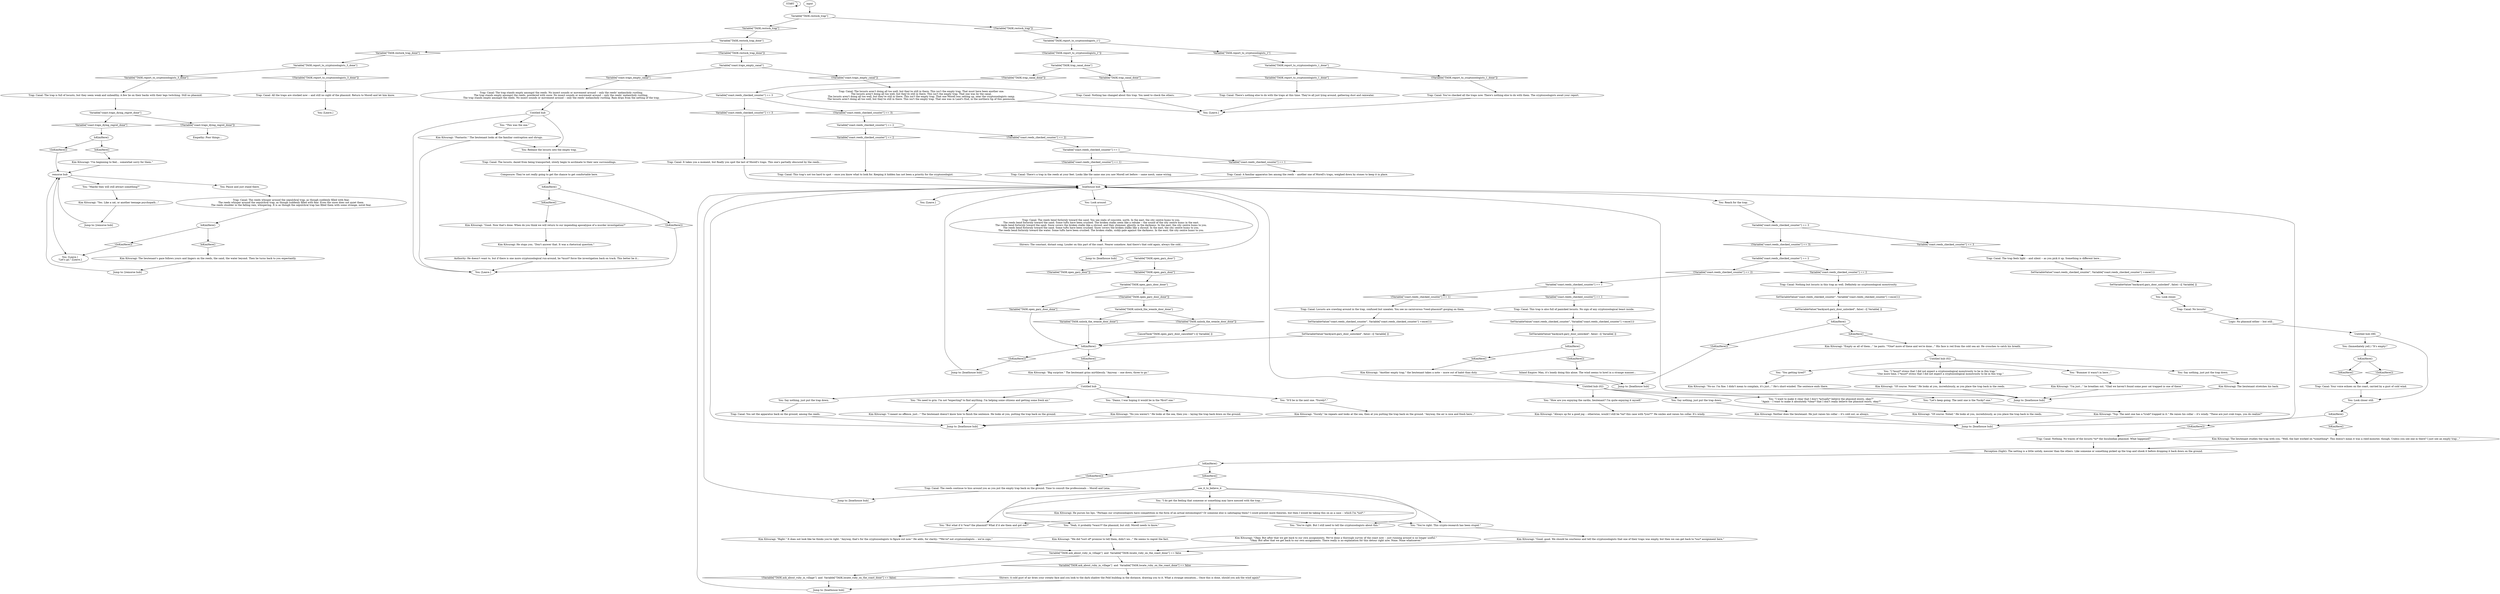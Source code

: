 # COAST ORB / reeds near sunken car
# These reeds are near your sunken car. The interactable reeds you can search when Morell tells you to check the phasmid traps. There are traps in these reeds.
# ==================================================
digraph G {
	  0 [label="START"];
	  1 [label="input"];
	  2 [label="Kim Kitsuragi: The lieutenant's gaze follows yours and lingers on the reeds, the sand, the water beyond. Then he turns back to you expectantly."];
	  3 [label="Jump to: [remorse hub]"];
	  4 [label="You: \"Maybe they will still attract something?\""];
	  5 [label="You: Release the locusts into the empty trap."];
	  6 [label="You: \"This was the one.\""];
	  7 [label="Jump to: [boathouse hub]"];
	  8 [label="Kim Kitsuragi: The lieutenant studies the trap with you. \"Well, the bait worked on *something*. This doesn't mean it was a reed-monster, though. Unless you see one in there? I just see an empty trap...\""];
	  9 [label="You: Look closer still."];
	  10 [label="You: \"It'll be in the next one. *Surely*.\""];
	  11 [label="You: \"You're right. This crypto-research has been stupid.\""];
	  12 [label="Kim Kitsuragi: \"Yup. The next one has a *crab* trapped in it.\" He raises his collar -- it's windy. \"These are just crab traps, you do realize?\""];
	  13 [label="You: Pause and just stand there."];
	  14 [label="Trap: Canal: Nothing but locusts in this trap as well. Definitely no cryptozoological monstrosity."];
	  15 [label="Kim Kitsuragi: He stops you. \"Don't answer that. It was a rhetorical question.\""];
	  16 [label="Trap: Canal: This trap's not too hard to spot -- once you know what to look for. Keeping it hidden has not been a priority for the cryptozoologist."];
	  17 [label="Trap: Canal: There's a trap in the reeds at your feet. Looks like the same one you saw Morell set before -- same mesh, same wiring."];
	  18 [label="Kim Kitsuragi: \"I'm just...\" he breathes out. \"Glad we haven't found some poor cat trapped in one of these.\""];
	  19 [label="Trap: Canal: Nothing has changed about this trap. You need to check the others."];
	  20 [label="You: Look closer."];
	  21 [label="Untitled hub (08)"];
	  22 [label="Perception (Sight): The netting is a little untidy, messier than the others. Like someone or something picked up the trap and shook it before dropping it back down on the ground."];
	  23 [label="You: \"But what if it *was* the phasmid? What if it ate them and got out?\""];
	  24 [label="Kim Kitsuragi: \"Of course. Noted.\" He looks at you, incredulously, as you place the trap back in the reeds."];
	  25 [label="You: \"How are you enjoying the cardio, lieutenant? I'm quite enjoying it myself.\""];
	  26 [label="Jump to: [boathouse hub]"];
	  27 [label="IsKimHere()"];
	  28 [label="IsKimHere()", shape=diamond];
	  29 [label="!(IsKimHere())", shape=diamond];
	  30 [label="Trap: Canal: The reeds whisper around the sepulchral trap, as though suddenly filled with fear.\nThe reeds whisper around the sepulchral trap, as though suddenly filled with fear. Even the snow does not quiet them.\nThe reeds shudder in the falling rain, whispering. It is as though the sepulchral trap has filled them with some strange, novel fear."];
	  31 [label="Kim Kitsuragi: The lieutenant stretches his back."];
	  32 [label="Kim Kitsuragi: \"No you weren't.\" He looks at the sea, then you -- laying the trap back down on the ground."];
	  33 [label="Trap: Canal: The locusts aren't doing all too well, but they're still in there. This isn't the empty trap. That must have been another one.\nThe locusts aren't doing all too well, but they're still in there. This isn't the empty trap. That one was by the canal.\nThe locusts aren't doing all too well, but they're still in there. This isn't the empty trap. That one Morell was setting up, near the cryptozoologists camp.\nThe locusts aren't doing all too well, but they're still in there. This isn't the empty trap. That one was in Land's End, in the northern tip of this peninsula."];
	  34 [label="Trap: Canal: The locusts, dazed from being transported, slowly begin to acclimate to their new surroundings."];
	  35 [label="Trap: Canal: All the traps are stocked now -- and still no sight of the phasmid. Return to Morell and let him know."];
	  36 [label="Kim Kitsuragi: \"No-no. I'm fine. I didn't mean to complain, it's just...\" He's short-winded. The sentence ends there."];
	  37 [label="Shivers: A cold gust of air dries your sweaty face and you look to the dark shadow the Feld building in the distance, drawing you to it. What a strange sensation... Once this is done, should you ask the wind again?"];
	  38 [label="You: [Leave.]"];
	  39 [label="You: \"Bummer it wasn't in here...\""];
	  40 [label="Trap: Canal: Your voice echoes on the coast, carried by a gust of cold wind."];
	  41 [label="You: \"No need to grin. I'm not *expecting* to find anything. I'm helping some citizens and getting some fresh air.\""];
	  42 [label="SetVariableValue(\"coast.reeds_checked_counter\", Variable[\"coast.reeds_checked_counter\"] +once(1)) "];
	  43 [label="Logic: No phasmid either -- but still..."];
	  44 [label="You: \"I do get the feeling that someone or something may have messed with the trap...\""];
	  45 [label="Kim Kitsuragi: \"Big surprise.\" The lieutenant grins mirthlessly. \"Anyway -- one down, three to go.\""];
	  46 [label="Variable[\"TASK.report_to_cryptozoologists_1_done\"]"];
	  47 [label="Variable[\"TASK.report_to_cryptozoologists_1_done\"]", shape=diamond];
	  48 [label="!(Variable[\"TASK.report_to_cryptozoologists_1_done\"])", shape=diamond];
	  49 [label="Trap: Canal: There's nothing else to do with the traps at this time. They're all just lying around, gathering dust and rainwater."];
	  50 [label="Variable[\"coast.reeds_checked_counter\"] == 3"];
	  51 [label="Variable[\"coast.reeds_checked_counter\"] == 3", shape=diamond];
	  52 [label="!(Variable[\"coast.reeds_checked_counter\"] == 3)", shape=diamond];
	  53 [label="You: \"I want to make it clear that I don't *actually* believe the phasmid exists, okay?\"\n\"Again -- I want to make it absolutely *clear* that I don't really believe the phasmid exists, okay?\""];
	  54 [label="SetVariableValue(\"backyard.gary_door_unlocked\", false) --[[ Variable[ ]]"];
	  55 [label="IsKimHere()"];
	  56 [label="IsKimHere()", shape=diamond];
	  57 [label="!(IsKimHere())", shape=diamond];
	  58 [label="remorse hub"];
	  59 [label="You: [Leave.]"];
	  60 [label="IsKimHere()"];
	  61 [label="IsKimHere()", shape=diamond];
	  62 [label="!(IsKimHere())", shape=diamond];
	  63 [label="You: Look around."];
	  64 [label="SetVariableValue(\"coast.reeds_checked_counter\", Variable[\"coast.reeds_checked_counter\"] +once(1)) "];
	  65 [label="Variable[\"coast.reeds_checked_counter\"] == 3"];
	  66 [label="Variable[\"coast.reeds_checked_counter\"] == 3", shape=diamond];
	  67 [label="!(Variable[\"coast.reeds_checked_counter\"] == 3)", shape=diamond];
	  68 [label="Trap: Canal: It takes you a moment, but finally you spot the last of Morell's traps. This one's partially obscured by the reeds..."];
	  69 [label="Trap: Canal: No locusts!"];
	  70 [label="IsKimHere()"];
	  71 [label="IsKimHere()", shape=diamond];
	  72 [label="!(IsKimHere())", shape=diamond];
	  73 [label="Kim Kitsuragi: \"Good, good. We should be courteous and tell the cryptozoologists that one of their traps was empty, but then we can get back to *our* assignment here.\""];
	  74 [label="Jump to: [boathouse hub]"];
	  75 [label="Kim Kitsuragi: \"Of course. Noted.\" He looks at you, incredulously, as you place the trap back in the reeds."];
	  76 [label="Variable[\"TASK.open_gary_door_done\"]"];
	  77 [label="Variable[\"TASK.open_gary_door_done\"]", shape=diamond];
	  78 [label="!(Variable[\"TASK.open_gary_door_done\"])", shape=diamond];
	  79 [label="SetVariableValue(\"coast.reeds_checked_counter\", Variable[\"coast.reeds_checked_counter\"] +once(1)) "];
	  80 [label="SetVariableValue(\"backyard.gary_door_unlocked\", false) --[[ Variable[ ]]"];
	  81 [label="Variable[\"coast.reeds_checked_counter\"] == 1"];
	  82 [label="Variable[\"coast.reeds_checked_counter\"] == 1", shape=diamond];
	  83 [label="!(Variable[\"coast.reeds_checked_counter\"] == 1)", shape=diamond];
	  84 [label="Kim Kitsuragi: \"Surely,\" he repeats and looks at the sea, then at you putting the trap back on the ground. \"Anyway, the air is nice and fresh here...\""];
	  85 [label="Kim Kitsuragi: \"I'm beginning to feel... somewhat sorry for them.\""];
	  86 [label="Variable[\"coast.reeds_checked_counter\"] == 2"];
	  87 [label="Variable[\"coast.reeds_checked_counter\"] == 2", shape=diamond];
	  88 [label="!(Variable[\"coast.reeds_checked_counter\"] == 2)", shape=diamond];
	  89 [label="You: Reach for the trap."];
	  90 [label="Trap: Canal: You set the apparatus back on the ground, among the reeds."];
	  91 [label="Variable[\"TASK.restock_trap\"]"];
	  92 [label="Variable[\"TASK.restock_trap\"]", shape=diamond];
	  93 [label="!(Variable[\"TASK.restock_trap\"])", shape=diamond];
	  94 [label="IsKimHere()"];
	  95 [label="IsKimHere()", shape=diamond];
	  96 [label="!(IsKimHere())", shape=diamond];
	  97 [label="Kim Kitsuragi: \"Yes. Like a cat, or another teenage psychopath...\""];
	  98 [label="Kim Kitsuragi: \"Another empty trap,\" the lieutenant takes a note -- more out of habit than duty."];
	  99 [label="Trap: Canal: Nothing. No traces of the locusts *or* the Insulindian phasmid. What happened?"];
	  100 [label="Variable[\"coast.reeds_checked_counter\"] == 2"];
	  101 [label="Variable[\"coast.reeds_checked_counter\"] == 2", shape=diamond];
	  102 [label="!(Variable[\"coast.reeds_checked_counter\"] == 2)", shape=diamond];
	  103 [label="Jump to: [boathouse hub]"];
	  104 [label="Trap: Canal: The trap stands empty amongst the reeds. No insect sounds or movement around -- only the reeds' melancholy rustling.\nThe trap stands empty amongst the reeds, powdered with snow. No insect sounds or movement around -- only the reeds' melancholy rustling. \nThe trap stands empty amongst the reeds. No insect sounds or movement around -- only the reeds' melancholy rustling. Rain drips from the netting of the trap."];
	  105 [label="SetVariableValue(\"backyard.gary_door_unlocked\", false) --[[ Variable[ ]]"];
	  106 [label="Trap: Canal: A familiar apparatus lies among the reeds -- another one of Morell's traps, weighed down by stones to keep it in place."];
	  107 [label="Variable[\"TASK.trap_canal_done\"]"];
	  108 [label="Variable[\"TASK.trap_canal_done\"]", shape=diamond];
	  109 [label="!(Variable[\"TASK.trap_canal_done\"])", shape=diamond];
	  110 [label="Variable[\"coast.reeds_checked_counter\"] == 1"];
	  111 [label="Variable[\"coast.reeds_checked_counter\"] == 1", shape=diamond];
	  112 [label="!(Variable[\"coast.reeds_checked_counter\"] == 1)", shape=diamond];
	  113 [label="You: \"I *must* stress that I did not expect a cryptozoological monstrosity to be in this trap.\"\n\"One more time, I *must* stress that I did not expect a cryptozoological monstrosity to be in this trap.\""];
	  114 [label="Variable[\"TASK.report_to_cryptozoologists_1\"]"];
	  115 [label="Variable[\"TASK.report_to_cryptozoologists_1\"]", shape=diamond];
	  116 [label="!(Variable[\"TASK.report_to_cryptozoologists_1\"])", shape=diamond];
	  117 [label="Trap: Canal: The reeds bend forlornly toward the sand. You see slabs of concrete, north. In the east, the city centre hums to you.\nThe reeds bend forlornly toward the sand. Some tufts have been crushed. The broken stalks seem like a rebuke -- the sound of the city centre hums in the east.\nThe reeds bend forlornly toward the sand. Snow covers the broken stalks like a shroud, and they shimmer, ghostly, in the darkness. In the east, the city centre hums to you.\nThe reeds bend forlornly toward the sand. Some tufts have been crushed. Snow covers the broken stalks like a shroud. In the east, the city centre hums to you.\nThe reeds bend forlornly toward the water. Some tufts have been crushed. The broken stalks, sickly-pale against the darkness. In the east, the city centre hums to you."];
	  118 [label="You: Say nothing, just put the trap down."];
	  119 [label="You: Say nothing, just put the trap down."];
	  120 [label="Trap: Canal: The reeds continue to hiss around you as you put the empty trap back on the ground. Time to consult the professionals -- Morell and Lena."];
	  121 [label="You: \"You're right. But I still need to tell the cryptozoologists about this.\""];
	  122 [label="You: (Immediately yell.) \"It's empty!\""];
	  123 [label="Empathy: Poor things..."];
	  124 [label="You: [Leave.]\n\"Let's go.\" [Leave.]"];
	  125 [label="IsKimHere()"];
	  126 [label="IsKimHere()", shape=diamond];
	  127 [label="!(IsKimHere())", shape=diamond];
	  128 [label="Jump to: [boathouse hub]"];
	  129 [label="Variable[\"TASK.unlock_the_weasle_door_done\"]"];
	  130 [label="Variable[\"TASK.unlock_the_weasle_door_done\"]", shape=diamond];
	  131 [label="!(Variable[\"TASK.unlock_the_weasle_door_done\"])", shape=diamond];
	  132 [label="You: Say nothing, just put the trap down."];
	  133 [label="Kim Kitsuragi: \"Right.\" It does not look like he thinks you're right. \"Anyway, that's for the cryptozoologists to figure out now.\" He adds, for clarity: \"*We're* not cryptozoologists -- we're cops.\""];
	  134 [label="Authority: He doesn't want to, but if there is one more cryptozoological run-around, he *must* force the investigation back on track. This better be it..."];
	  135 [label="Jump to: [boathouse hub]"];
	  136 [label="Kim Kitsuragi: \"Empty as all of them...\" he pants. \"*One* more of these and we're done...\" His face is red from the cold sea air. He crouches to catch his breath."];
	  137 [label="You: \"Let's keep going. The next one is the *lucky* one.\""];
	  138 [label="Variable[\"TASK.restock_trap_done\"]"];
	  139 [label="Variable[\"TASK.restock_trap_done\"]", shape=diamond];
	  140 [label="!(Variable[\"TASK.restock_trap_done\"])", shape=diamond];
	  141 [label="IsKimHere()"];
	  142 [label="IsKimHere()", shape=diamond];
	  143 [label="!(IsKimHere())", shape=diamond];
	  144 [label="Kim Kitsuragi: \"We did *sort of* promise to tell them, didn't we...\" He seems to regret the fact."];
	  145 [label="Inland Empire: Man, it's lonely doing this alone. The wind seems to howl in a strange manner..."];
	  146 [label="Trap: Canal: You've checked all the traps now. There's nothing else to do with them. The cryptozoologists await your report."];
	  147 [label="Kim Kitsuragi: \"Always up for a good jog -- otherwise, would I still be *on* this case with *you*?\" He smiles and raises his collar. It's windy."];
	  148 [label="boathouse hub"];
	  149 [label="Shivers: The constant, distant song. Louder on this part of the coast. Nearer somehow. And there's that cold again, always the cold..."];
	  150 [label="Untitled hub"];
	  151 [label="Variable[\"TASK.report_to_cryptozoologists_3_done\"]"];
	  152 [label="Variable[\"TASK.report_to_cryptozoologists_3_done\"]", shape=diamond];
	  153 [label="!(Variable[\"TASK.report_to_cryptozoologists_3_done\"])", shape=diamond];
	  154 [label="Trap: Canal: The trap is full of locusts, but they seem weak and unhealthy. A few lie on their backs with their legs twitching. Still no phasmid."];
	  155 [label="Composure: They're not really going to get the chance to get comfortable here."];
	  156 [label="Jump to: [boathouse hub]"];
	  157 [label="CancelTask(\"TASK.open_gary_door_cancelled\")--[[ Variable[ ]]"];
	  158 [label="SetVariableValue(\"coast.reeds_checked_counter\", Variable[\"coast.reeds_checked_counter\"] +once(1)) "];
	  159 [label="Kim Kitsuragi: \"Okay. But after that we get back to our own assignments. We've done a thorough survey of the coast now -- just running around is no longer useful.\"\n\"Okay. But after that we get back to our own assignments. There really is no explanation for this detour right now. None. None whatsoever.\""];
	  160 [label="You: \"Damn, I was hoping it would be in the *first* one.\""];
	  161 [label="Kim Kitsuragi: Neither does the lieutenant. He just raises his collar -- it's cold out, as always."];
	  162 [label="You: \"You getting tired?\""];
	  163 [label="IsKimHere()"];
	  164 [label="IsKimHere()", shape=diamond];
	  165 [label="!(IsKimHere())", shape=diamond];
	  166 [label="IsKimHere()"];
	  167 [label="IsKimHere()", shape=diamond];
	  168 [label="!(IsKimHere())", shape=diamond];
	  169 [label="You: \"Yeah, it probably *wasn't* the phasmid, but still. Morell needs to know.\""];
	  170 [label="Kim Kitsuragi: \"I meant no offence, just...\" The lieutenant doesn't know how to finish the sentence. He looks at you, putting the trap back on the ground."];
	  171 [label="see_it_to_believe_it"];
	  172 [label="Variable[\"coast.traps_dying_regret_done\"]"];
	  173 [label="Variable[\"coast.traps_dying_regret_done\"]", shape=diamond];
	  174 [label="!(Variable[\"coast.traps_dying_regret_done\"])", shape=diamond];
	  175 [label="Jump to: [remorse hub]"];
	  176 [label="Variable[\"TASK.ask_about_ruby_in_village\"]  and  Variable[\"TASK.locate_ruby_on_the_coast_done\"] == false"];
	  177 [label="Variable[\"TASK.ask_about_ruby_in_village\"]  and  Variable[\"TASK.locate_ruby_on_the_coast_done\"] == false", shape=diamond];
	  178 [label="!(Variable[\"TASK.ask_about_ruby_in_village\"]  and  Variable[\"TASK.locate_ruby_on_the_coast_done\"] == false)", shape=diamond];
	  179 [label="Kim Kitsuragi: \"Fantastic.\" The lieutenant looks at the familiar contraption and shrugs."];
	  180 [label="SetVariableValue(\"backyard.gary_door_unlocked\", false) --[[ Variable[ ]]"];
	  181 [label="Trap: Canal: The trap feels light -- and silent -- as you pick it up. Something is different here..."];
	  182 [label="Untitled hub"];
	  183 [label="Kim Kitsuragi: He purses his lips. \"Perhaps our cryptozoologists have competition in the form of an actual entomologist? Or someone else is sabotaging them? I could present more theories, but then I would be taking this on as a case -- which I'm *not*.\""];
	  184 [label="Kim Kitsuragi: \"Good. Now that's done. When do you think we will return to our impending apocalypse of a murder investigation?\""];
	  185 [label="Untitled hub (02)"];
	  186 [label="You: [Leave.]"];
	  187 [label="Untitled hub (02)"];
	  188 [label="Trap: Canal: This trap is also full of panicked locusts. No sign of any cryptozoological beast inside."];
	  189 [label="Trap: Canal: Locusts are crawling around in the trap, confused but uneaten. You see no carnivorous *reed-phasmid* gorging on them."];
	  190 [label="Jump to: [boathouse hub]"];
	  191 [label="Variable[\"coast.traps_empty_canal\"]"];
	  192 [label="Variable[\"coast.traps_empty_canal\"]", shape=diamond];
	  193 [label="!(Variable[\"coast.traps_empty_canal\"])", shape=diamond];
	  194 [label="You: [Leave.]"];
	  195 [label="Variable[\"TASK.open_gary_door\"]"];
	  196 [label="Variable[\"TASK.open_gary_door\"]", shape=diamond];
	  197 [label="!(Variable[\"TASK.open_gary_door\"])", shape=diamond];
	  0 -> 0
	  1 -> 91
	  2 -> 3
	  3 -> 58
	  4 -> 97
	  5 -> 34
	  6 -> 179
	  7 -> 148
	  8 -> 22
	  9 -> 27
	  10 -> 84
	  11 -> 73
	  12 -> 135
	  13 -> 30
	  14 -> 64
	  15 -> 134
	  16 -> 148
	  17 -> 148
	  18 -> 156
	  19 -> 194
	  20 -> 69
	  21 -> 9
	  21 -> 122
	  22 -> 163
	  23 -> 133
	  24 -> 135
	  25 -> 147
	  26 -> 148
	  27 -> 28
	  27 -> 29
	  28 -> 8
	  29 -> 99
	  30 -> 125
	  31 -> 156
	  32 -> 190
	  33 -> 194
	  34 -> 155
	  35 -> 38
	  36 -> 156
	  37 -> 74
	  39 -> 18
	  40 -> 9
	  41 -> 170
	  42 -> 180
	  43 -> 21
	  44 -> 183
	  45 -> 182
	  46 -> 48
	  46 -> 47
	  47 -> 49
	  48 -> 146
	  49 -> 194
	  50 -> 51
	  50 -> 52
	  51 -> 181
	  52 -> 86
	  53 -> 24
	  54 -> 94
	  55 -> 56
	  55 -> 57
	  56 -> 85
	  57 -> 58
	  58 -> 124
	  58 -> 4
	  58 -> 13
	  60 -> 61
	  60 -> 62
	  61 -> 136
	  62 -> 128
	  63 -> 117
	  64 -> 105
	  65 -> 66
	  65 -> 67
	  66 -> 68
	  67 -> 100
	  68 -> 148
	  69 -> 43
	  70 -> 72
	  70 -> 71
	  71 -> 40
	  72 -> 40
	  73 -> 176
	  74 -> 148
	  75 -> 156
	  76 -> 77
	  76 -> 78
	  77 -> 94
	  78 -> 129
	  79 -> 80
	  80 -> 166
	  81 -> 82
	  81 -> 83
	  82 -> 188
	  83 -> 189
	  84 -> 190
	  85 -> 58
	  86 -> 88
	  86 -> 87
	  87 -> 14
	  88 -> 81
	  89 -> 50
	  90 -> 190
	  91 -> 92
	  91 -> 93
	  92 -> 138
	  93 -> 114
	  94 -> 96
	  94 -> 95
	  95 -> 45
	  96 -> 26
	  97 -> 175
	  98 -> 187
	  99 -> 22
	  100 -> 101
	  100 -> 102
	  101 -> 16
	  102 -> 110
	  103 -> 148
	  104 -> 150
	  105 -> 60
	  106 -> 148
	  107 -> 108
	  107 -> 109
	  108 -> 19
	  109 -> 65
	  110 -> 112
	  110 -> 111
	  111 -> 106
	  112 -> 17
	  113 -> 75
	  114 -> 115
	  114 -> 116
	  115 -> 46
	  116 -> 107
	  117 -> 149
	  118 -> 161
	  119 -> 90
	  120 -> 103
	  121 -> 159
	  122 -> 70
	  125 -> 126
	  125 -> 127
	  126 -> 2
	  127 -> 124
	  128 -> 148
	  129 -> 130
	  129 -> 131
	  130 -> 94
	  131 -> 157
	  132 -> 31
	  133 -> 176
	  134 -> 59
	  135 -> 148
	  136 -> 185
	  137 -> 12
	  138 -> 139
	  138 -> 140
	  139 -> 151
	  140 -> 191
	  141 -> 142
	  141 -> 143
	  142 -> 184
	  143 -> 59
	  144 -> 176
	  145 -> 128
	  146 -> 194
	  147 -> 135
	  148 -> 89
	  148 -> 186
	  148 -> 63
	  149 -> 7
	  150 -> 59
	  150 -> 5
	  150 -> 6
	  151 -> 152
	  151 -> 153
	  152 -> 154
	  153 -> 35
	  154 -> 172
	  155 -> 141
	  156 -> 148
	  157 -> 94
	  158 -> 54
	  159 -> 176
	  160 -> 32
	  161 -> 135
	  162 -> 36
	  163 -> 164
	  163 -> 165
	  164 -> 171
	  165 -> 120
	  166 -> 168
	  166 -> 167
	  167 -> 98
	  168 -> 145
	  169 -> 144
	  170 -> 190
	  171 -> 169
	  171 -> 11
	  171 -> 44
	  171 -> 23
	  171 -> 121
	  172 -> 173
	  172 -> 174
	  173 -> 55
	  174 -> 123
	  175 -> 58
	  176 -> 177
	  176 -> 178
	  177 -> 37
	  178 -> 74
	  179 -> 59
	  179 -> 5
	  180 -> 20
	  181 -> 42
	  182 -> 160
	  182 -> 41
	  182 -> 10
	  182 -> 119
	  183 -> 169
	  183 -> 11
	  183 -> 121
	  183 -> 23
	  184 -> 15
	  185 -> 113
	  185 -> 162
	  185 -> 132
	  185 -> 39
	  187 -> 137
	  187 -> 118
	  187 -> 53
	  187 -> 25
	  188 -> 79
	  189 -> 158
	  190 -> 148
	  191 -> 192
	  191 -> 193
	  192 -> 104
	  193 -> 33
	  195 -> 196
	  195 -> 197
	  196 -> 76
}

